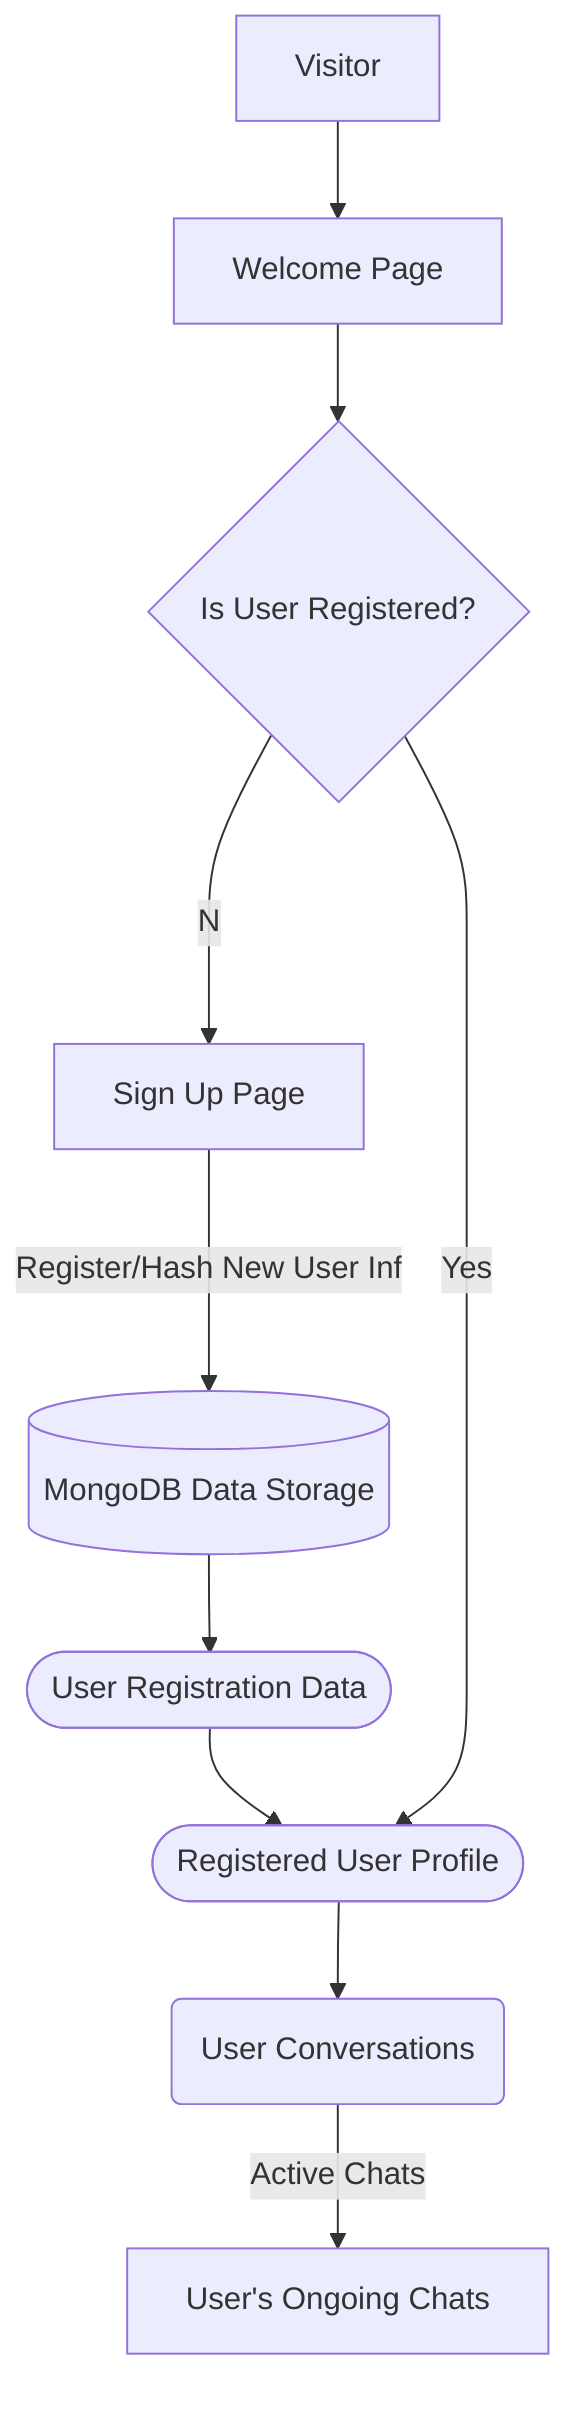 flowchart TD

    MongoDB[(MongoDB Data Storage)] 
    MongoDB-->UserData([User Registration Data])--> UserProfile([Registered User Profile])
    UserProfile--> Conversations(User Conversations)
    Conversations--Active Chats--> OngoingChats[User's Ongoing Chats]

    WelcomePage[Welcome Page]

    Visitor[Visitor]
    Visitor-->WelcomePage

    WelcomePage-->IsRegistered{Is User Registered?}
    IsRegistered--Yes-->UserProfile
    IsRegistered--No-->SignUpPage[Sign Up Page]
    SignUpPage--Register/Hash New User Info-->MongoDB
